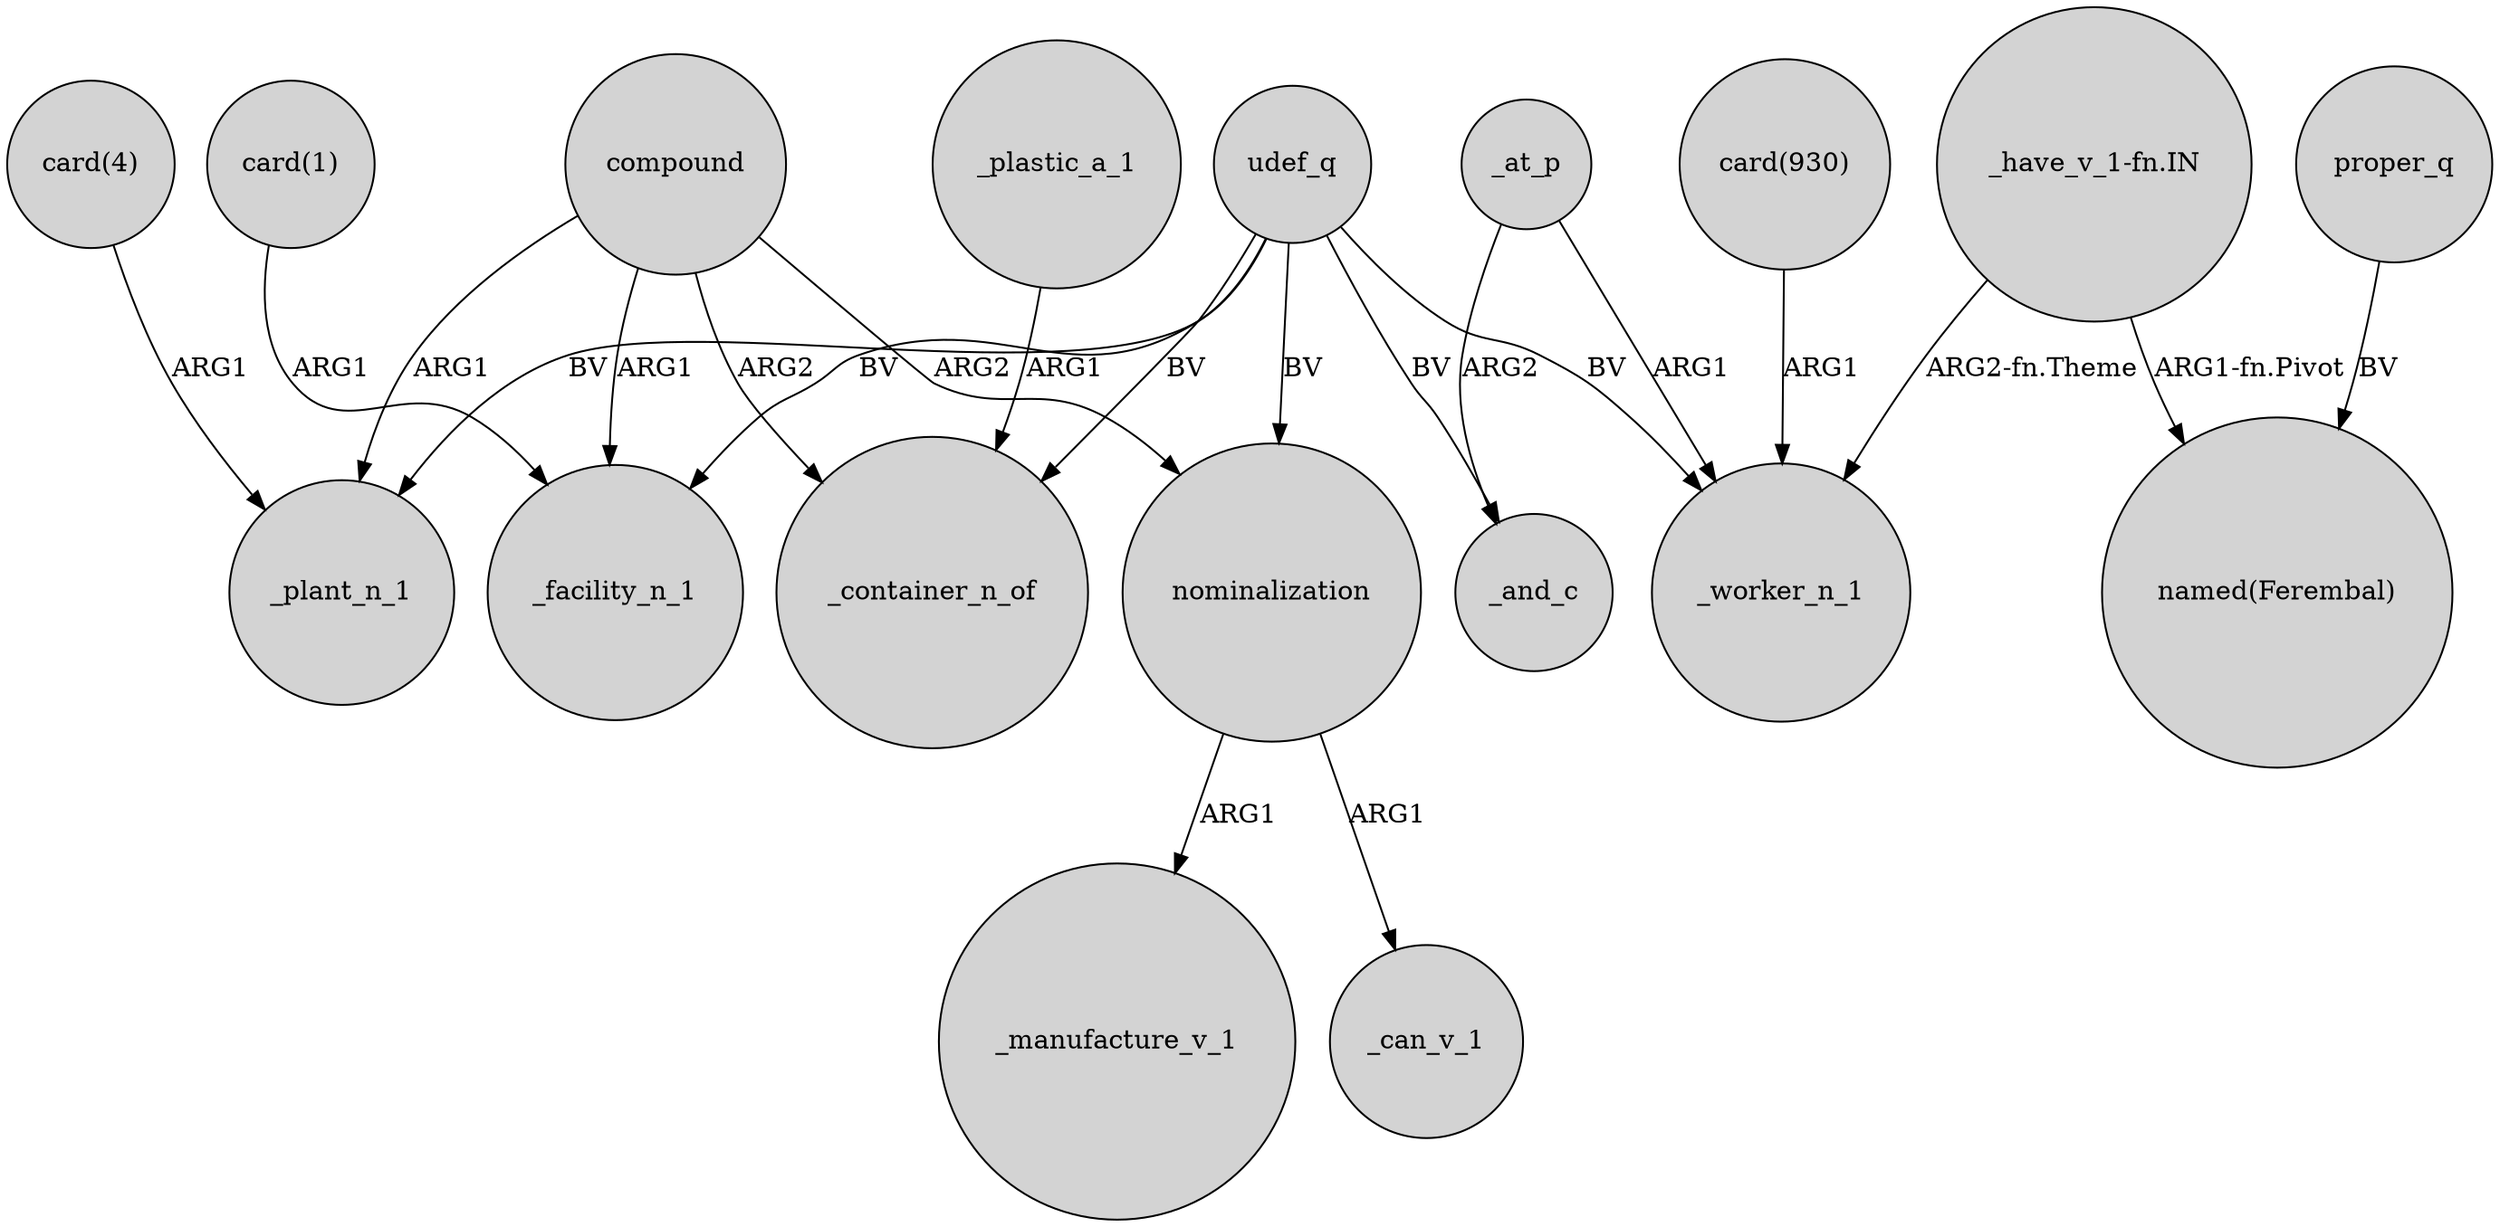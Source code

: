 digraph {
	node [shape=circle style=filled]
	udef_q -> _facility_n_1 [label=BV]
	"card(930)" -> _worker_n_1 [label=ARG1]
	udef_q -> _worker_n_1 [label=BV]
	nominalization -> _manufacture_v_1 [label=ARG1]
	compound -> nominalization [label=ARG2]
	compound -> _plant_n_1 [label=ARG1]
	"_have_v_1-fn.IN" -> _worker_n_1 [label="ARG2-fn.Theme"]
	_plastic_a_1 -> _container_n_of [label=ARG1]
	_at_p -> _worker_n_1 [label=ARG1]
	"card(1)" -> _facility_n_1 [label=ARG1]
	udef_q -> _container_n_of [label=BV]
	compound -> _container_n_of [label=ARG2]
	"_have_v_1-fn.IN" -> "named(Ferembal)" [label="ARG1-fn.Pivot"]
	udef_q -> _plant_n_1 [label=BV]
	udef_q -> nominalization [label=BV]
	compound -> _facility_n_1 [label=ARG1]
	"card(4)" -> _plant_n_1 [label=ARG1]
	nominalization -> _can_v_1 [label=ARG1]
	udef_q -> _and_c [label=BV]
	_at_p -> _and_c [label=ARG2]
	proper_q -> "named(Ferembal)" [label=BV]
}
